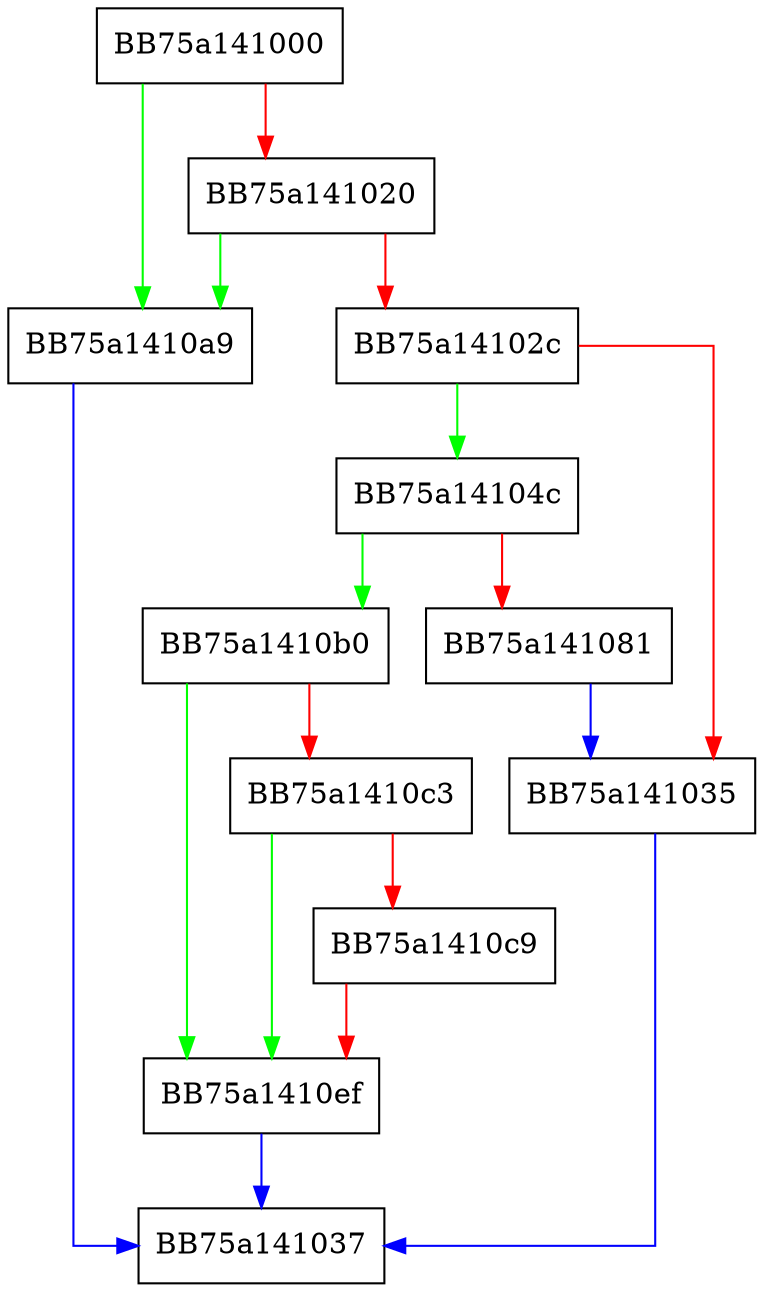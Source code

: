 digraph LoadHeader {
  node [shape="box"];
  graph [splines=ortho];
  BB75a141000 -> BB75a1410a9 [color="green"];
  BB75a141000 -> BB75a141020 [color="red"];
  BB75a141020 -> BB75a1410a9 [color="green"];
  BB75a141020 -> BB75a14102c [color="red"];
  BB75a14102c -> BB75a14104c [color="green"];
  BB75a14102c -> BB75a141035 [color="red"];
  BB75a141035 -> BB75a141037 [color="blue"];
  BB75a14104c -> BB75a1410b0 [color="green"];
  BB75a14104c -> BB75a141081 [color="red"];
  BB75a141081 -> BB75a141035 [color="blue"];
  BB75a1410a9 -> BB75a141037 [color="blue"];
  BB75a1410b0 -> BB75a1410ef [color="green"];
  BB75a1410b0 -> BB75a1410c3 [color="red"];
  BB75a1410c3 -> BB75a1410ef [color="green"];
  BB75a1410c3 -> BB75a1410c9 [color="red"];
  BB75a1410c9 -> BB75a1410ef [color="red"];
  BB75a1410ef -> BB75a141037 [color="blue"];
}